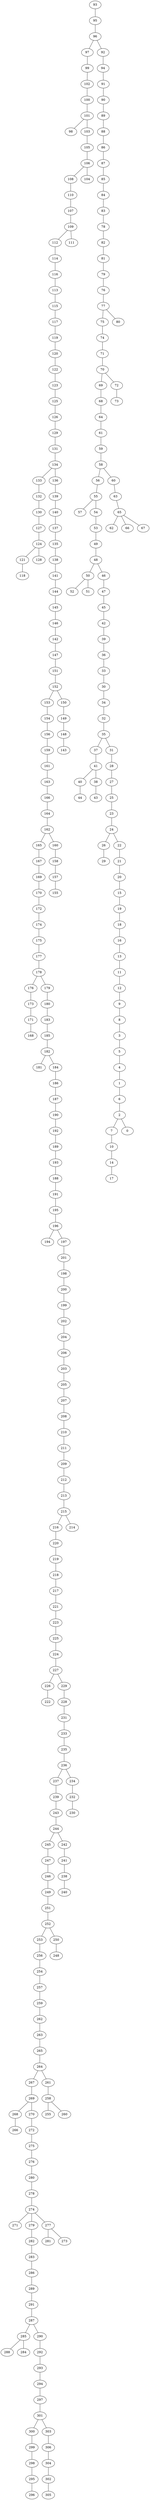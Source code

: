 graph G {
"5";
"37";
"178";
"118";
"191";
"259";
"88";
"27";
"265";
"225";
"122";
"167";
"135";
"289";
"199";
"208";
"62";
"9";
"13";
"226";
"145";
"7";
"155";
"66";
"110";
"93";
"40";
"227";
"249";
"24";
"64";
"182";
"42";
"117";
"108";
"301";
"176";
"188";
"35";
"94";
"106";
"224";
"105";
"50";
"132";
"123";
"28";
"300";
"298";
"206";
"131";
"89";
"47";
"255";
"258";
"235";
"83";
"288";
"200";
"187";
"257";
"281";
"304";
"219";
"153";
"104";
"222";
"78";
"267";
"205";
"82";
"149";
"272";
"141";
"138";
"231";
"296";
"217";
"158";
"201";
"228";
"56";
"125";
"107";
"95";
"119";
"286";
"38";
"245";
"209";
"169";
"32";
"166";
"124";
"150";
"179";
"69";
"139";
"140";
"282";
"262";
"133";
"60";
"253";
"202";
"114";
"306";
"49";
"43";
"229";
"303";
"218";
"18";
"192";
"211";
"216";
"232";
"214";
"23";
"100";
"61";
"96";
"237";
"86";
"97";
"230";
"67";
"173";
"151";
"19";
"34";
"31";
"302";
"154";
"194";
"198";
"175";
"8";
"102";
"242";
"260";
"171";
"241";
"251";
"12";
"79";
"4";
"156";
"294";
"278";
"1";
"33";
"136";
"215";
"248";
"52";
"234";
"177";
"90";
"186";
"129";
"246";
"92";
"81";
"84";
"26";
"17";
"142";
"63";
"6";
"285";
"130";
"240";
"3";
"14";
"16";
"247";
"266";
"233";
"116";
"65";
"146";
"147";
"91";
"159";
"203";
"170";
"207";
"36";
"115";
"263";
"261";
"274";
"238";
"22";
"157";
"30";
"292";
"68";
"165";
"185";
"112";
"239";
"283";
"295";
"220";
"196";
"180";
"59";
"181";
"275";
"46";
"72";
"287";
"264";
"269";
"127";
"41";
"39";
"74";
"250";
"113";
"271";
"15";
"98";
"10";
"279";
"53";
"197";
"164";
"193";
"243";
"111";
"254";
"134";
"189";
"101";
"163";
"121";
"25";
"137";
"213";
"44";
"223";
"160";
"76";
"299";
"73";
"184";
"48";
"144";
"75";
"45";
"305";
"20";
"297";
"0";
"183";
"126";
"55";
"162";
"190";
"273";
"236";
"244";
"168";
"148";
"252";
"161";
"128";
"204";
"29";
"143";
"77";
"11";
"210";
"284";
"103";
"109";
"174";
"71";
"80";
"120";
"212";
"195";
"99";
"85";
"58";
"172";
"293";
"57";
"277";
"280";
"221";
"21";
"2";
"268";
"291";
"290";
"276";
"70";
"54";
"87";
"270";
"152";
"256";
"51";
    "64" -- "61";
    "247" -- "246";
    "130" -- "127";
    "174" -- "175";
    "205" -- "207";
    "124" -- "128";
    "202" -- "204";
    "212" -- "213";
    "36" -- "33";
    "164" -- "162";
    "211" -- "209";
    "229" -- "228";
    "275" -- "276";
    "81" -- "79";
    "156" -- "159";
    "95" -- "96";
    "195" -- "196";
    "84" -- "83";
    "162" -- "160";
    "25" -- "23";
    "72" -- "73";
    "63" -- "65";
    "251" -- "252";
    "173" -- "171";
    "200" -- "199";
    "219" -- "218";
    "136" -- "139";
    "34" -- "32";
    "70" -- "72";
    "147" -- "151";
    "293" -- "294";
    "61" -- "59";
    "224" -- "227";
    "234" -- "232";
    "183" -- "185";
    "8" -- "3";
    "297" -- "301";
    "117" -- "119";
    "258" -- "255";
    "226" -- "222";
    "196" -- "194";
    "90" -- "89";
    "175" -- "177";
    "287" -- "285";
    "132" -- "130";
    "303" -- "306";
    "306" -- "304";
    "245" -- "247";
    "96" -- "92";
    "53" -- "49";
    "134" -- "133";
    "184" -- "186";
    "189" -- "193";
    "210" -- "211";
    "18" -- "16";
    "2" -- "0";
    "236" -- "234";
    "88" -- "86";
    "223" -- "225";
    "141" -- "144";
    "27" -- "25";
    "9" -- "8";
    "113" -- "115";
    "208" -- "210";
    "261" -- "258";
    "31" -- "28";
    "253" -- "256";
    "146" -- "142";
    "23" -- "24";
    "101" -- "103";
    "103" -- "105";
    "188" -- "191";
    "190" -- "192";
    "131" -- "134";
    "259" -- "262";
    "274" -- "271";
    "58" -- "60";
    "215" -- "216";
    "89" -- "88";
    "235" -- "236";
    "292" -- "293";
    "115" -- "117";
    "28" -- "27";
    "286" -- "289";
    "277" -- "273";
    "299" -- "298";
    "68" -- "64";
    "145" -- "146";
    "19" -- "18";
    "13" -- "11";
    "126" -- "129";
    "2" -- "7";
    "149" -- "148";
    "14" -- "17";
    "167" -- "169";
    "170" -- "172";
    "182" -- "184";
    "257" -- "259";
    "91" -- "90";
    "69" -- "68";
    "35" -- "31";
    "96" -- "97";
    "6" -- "2";
    "87" -- "85";
    "127" -- "124";
    "265" -- "264";
    "300" -- "299";
    "282" -- "283";
    "47" -- "45";
    "106" -- "108";
    "270" -- "272";
    "140" -- "137";
    "169" -- "170";
    "42" -- "39";
    "225" -- "224";
    "232" -- "230";
    "207" -- "208";
    "65" -- "62";
    "263" -- "265";
    "85" -- "84";
    "201" -- "198";
    "106" -- "104";
    "55" -- "57";
    "227" -- "226";
    "252" -- "253";
    "241" -- "238";
    "148" -- "143";
    "24" -- "22";
    "48" -- "50";
    "215" -- "214";
    "109" -- "111";
    "60" -- "63";
    "7" -- "10";
    "153" -- "154";
    "157" -- "155";
    "133" -- "132";
    "83" -- "78";
    "160" -- "158";
    "11" -- "12";
    "32" -- "35";
    "277" -- "281";
    "302" -- "305";
    "100" -- "101";
    "114" -- "116";
    "298" -- "295";
    "108" -- "110";
    "45" -- "42";
    "269" -- "268";
    "179" -- "180";
    "101" -- "98";
    "279" -- "282";
    "12" -- "9";
    "154" -- "156";
    "97" -- "99";
    "35" -- "37";
    "236" -- "237";
    "285" -- "288";
    "33" -- "30";
    "71" -- "70";
    "186" -- "187";
    "220" -- "219";
    "221" -- "223";
    "237" -- "239";
    "268" -- "266";
    "121" -- "118";
    "142" -- "147";
    "301" -- "303";
    "26" -- "29";
    "151" -- "152";
    "294" -- "297";
    "109" -- "112";
    "217" -- "221";
    "152" -- "150";
    "285" -- "284";
    "79" -- "76";
    "138" -- "141";
    "123" -- "125";
    "196" -- "197";
    "10" -- "14";
    "76" -- "77";
    "278" -- "274";
    "231" -- "233";
    "238" -- "240";
    "304" -- "302";
    "264" -- "261";
    "242" -- "241";
    "78" -- "82";
    "102" -- "100";
    "187" -- "190";
    "54" -- "53";
    "178" -- "176";
    "16" -- "13";
    "159" -- "161";
    "180" -- "183";
    "182" -- "181";
    "139" -- "140";
    "197" -- "201";
    "75" -- "74";
    "24" -- "26";
    "65" -- "66";
    "93" -- "95";
    "41" -- "38";
    "40" -- "44";
    "112" -- "114";
    "124" -- "121";
    "4" -- "1";
    "49" -- "48";
    "37" -- "41";
    "252" -- "250";
    "233" -- "235";
    "274" -- "279";
    "50" -- "52";
    "135" -- "138";
    "129" -- "131";
    "204" -- "206";
    "21" -- "20";
    "134" -- "136";
    "99" -- "102";
    "198" -- "200";
    "227" -- "229";
    "228" -- "231";
    "86" -- "87";
    "15" -- "19";
    "152" -- "153";
    "256" -- "254";
    "65" -- "67";
    "125" -- "126";
    "50" -- "51";
    "1" -- "6";
    "177" -- "178";
    "203" -- "205";
    "264" -- "267";
    "144" -- "145";
    "158" -- "157";
    "82" -- "81";
    "41" -- "40";
    "163" -- "166";
    "254" -- "257";
    "246" -- "249";
    "178" -- "179";
    "3" -- "5";
    "262" -- "263";
    "162" -- "165";
    "206" -- "203";
    "267" -- "269";
    "283" -- "286";
    "289" -- "291";
    "171" -- "168";
    "301" -- "300";
    "161" -- "163";
    "105" -- "106";
    "120" -- "122";
    "122" -- "123";
    "70" -- "69";
    "244" -- "245";
    "218" -- "217";
    "55" -- "54";
    "59" -- "58";
    "239" -- "243";
    "176" -- "173";
    "276" -- "280";
    "250" -- "248";
    "58" -- "56";
    "216" -- "220";
    "137" -- "135";
    "172" -- "174";
    "185" -- "182";
    "110" -- "107";
    "209" -- "212";
    "280" -- "278";
    "77" -- "75";
    "119" -- "120";
    "191" -- "195";
    "39" -- "36";
    "166" -- "164";
    "5" -- "4";
    "107" -- "109";
    "165" -- "167";
    "249" -- "251";
    "272" -- "275";
    "74" -- "71";
    "244" -- "242";
    "258" -- "260";
    "269" -- "270";
    "291" -- "287";
    "20" -- "15";
    "287" -- "290";
    "77" -- "80";
    "92" -- "94";
    "30" -- "34";
    "192" -- "189";
    "94" -- "91";
    "46" -- "47";
    "150" -- "149";
    "193" -- "188";
    "116" -- "113";
    "295" -- "296";
    "22" -- "21";
    "290" -- "292";
    "56" -- "55";
    "213" -- "215";
    "199" -- "202";
    "274" -- "277";
    "38" -- "43";
    "48" -- "46";
    "243" -- "244";
}
